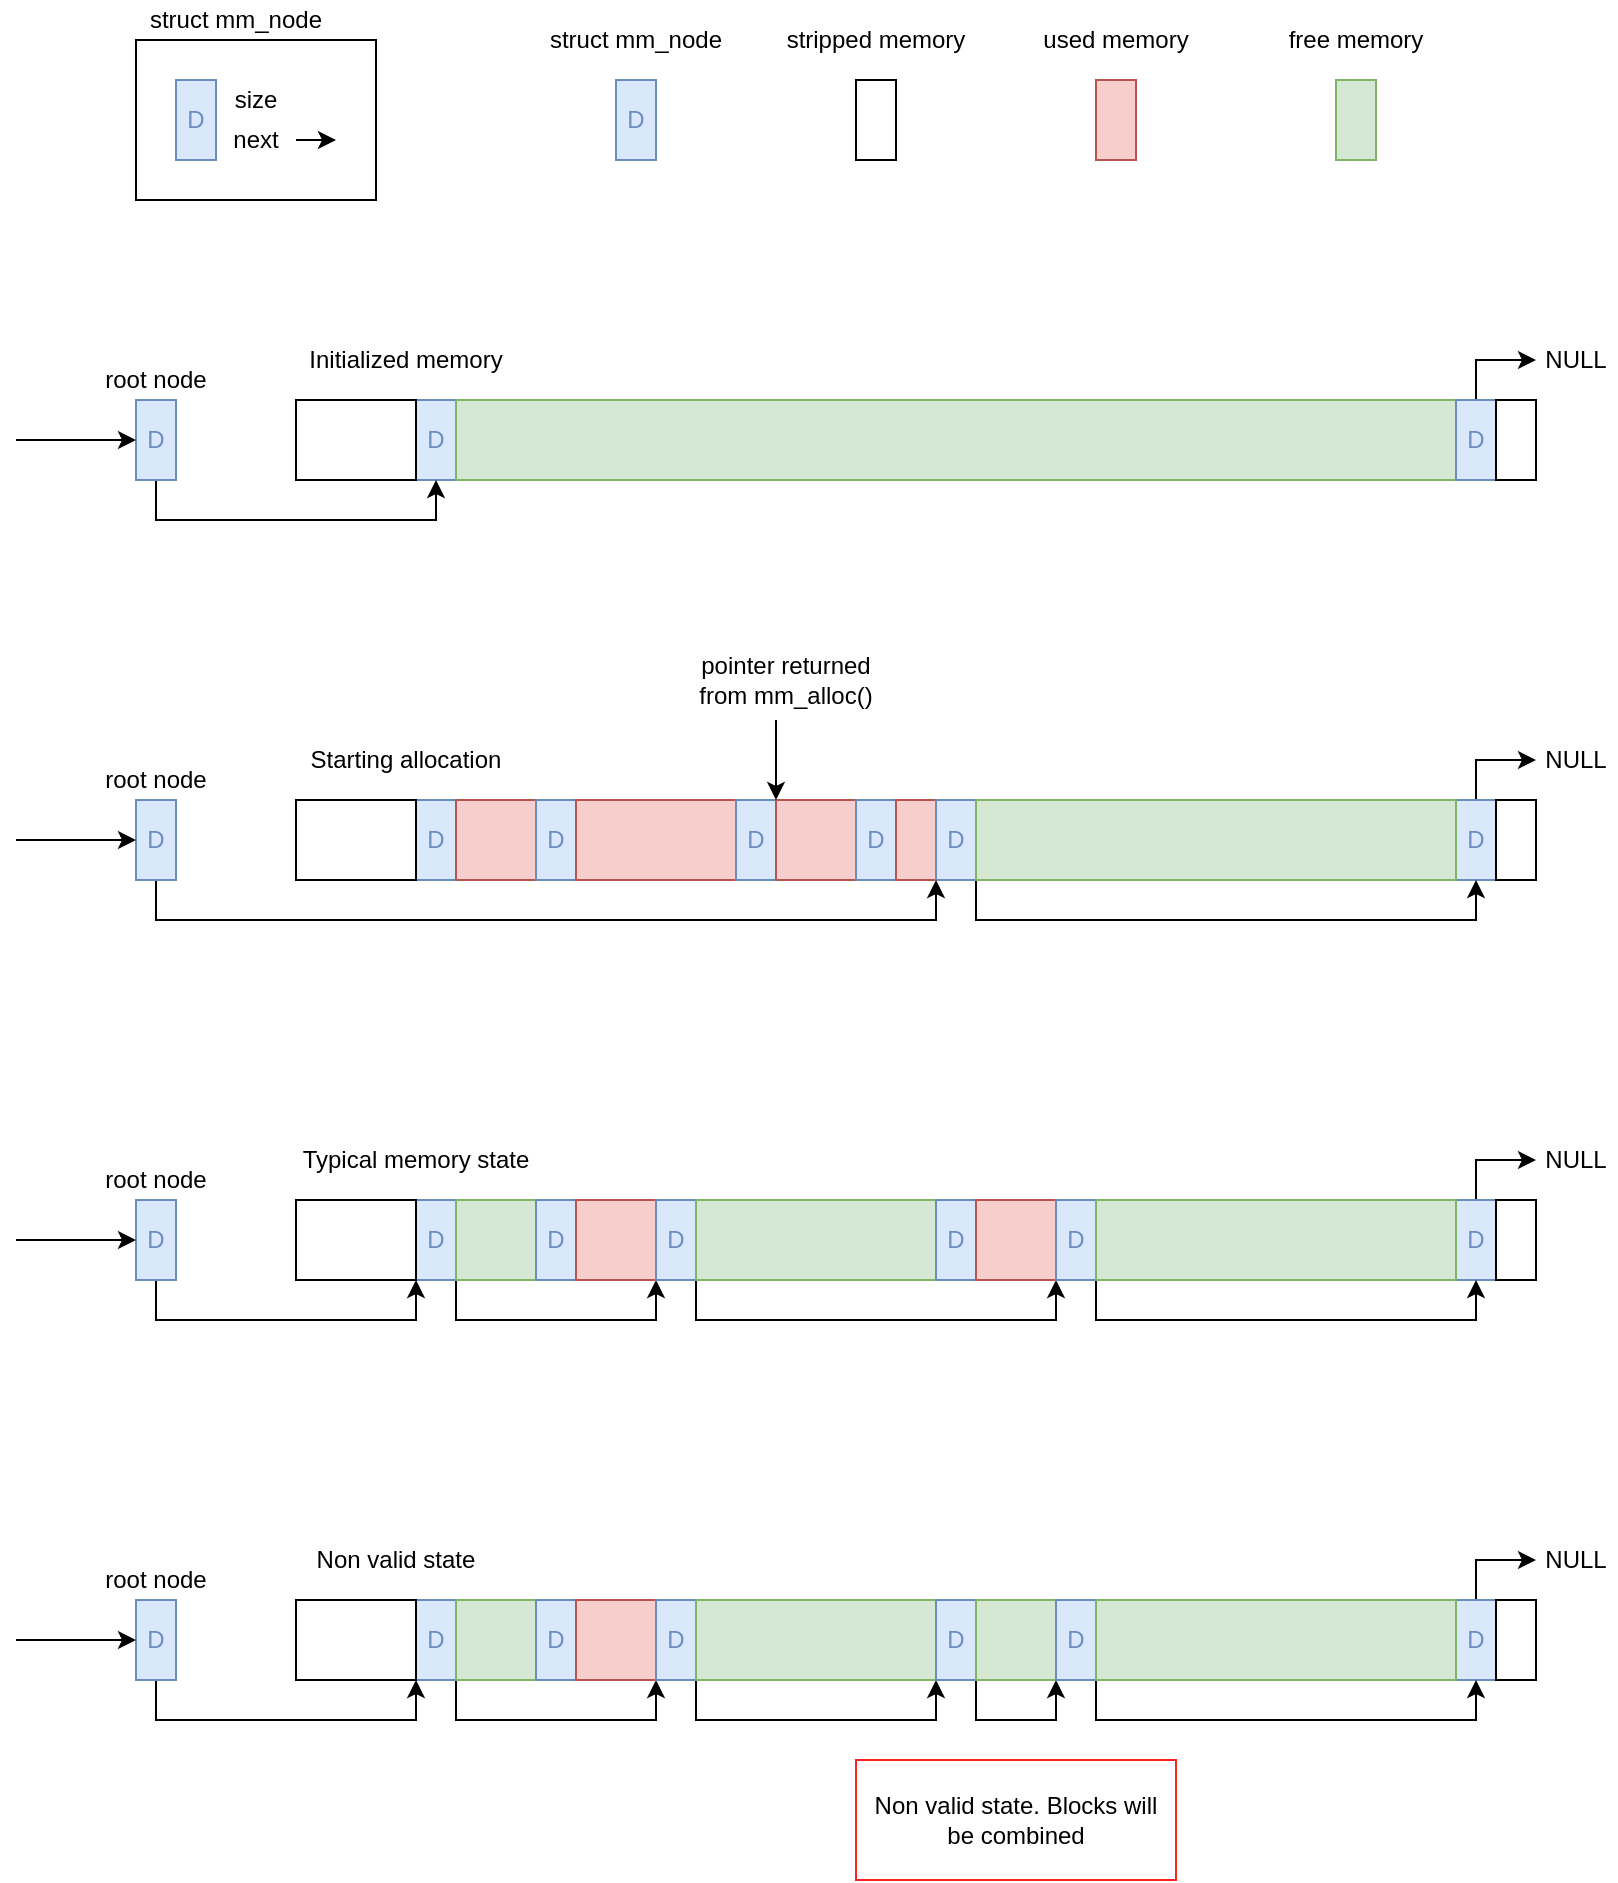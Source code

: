 <mxfile version="13.3.9" type="device"><diagram id="bV3waJj7mvQv1cvHrtUc" name="Page-1"><mxGraphModel dx="2031" dy="1186" grid="1" gridSize="10" guides="1" tooltips="1" connect="1" arrows="1" fold="1" page="1" pageScale="1" pageWidth="827" pageHeight="1169" math="0" shadow="0"><root><mxCell id="0"/><mxCell id="1" parent="0"/><mxCell id="_yrPzKpiX9u9x3BN1Y-v-13" value="" style="rounded=0;whiteSpace=wrap;html=1;strokeColor=#000000;" vertex="1" parent="1"><mxGeometry x="80" y="100" width="120" height="80" as="geometry"/></mxCell><mxCell id="_yrPzKpiX9u9x3BN1Y-v-1" value="&lt;font&gt;D&lt;/font&gt;" style="rounded=0;whiteSpace=wrap;html=1;fillColor=#dae8fc;strokeColor=#6C8EBF;fontColor=#6C8EBF;" vertex="1" parent="1"><mxGeometry x="220" y="280" width="20" height="40" as="geometry"/></mxCell><mxCell id="_yrPzKpiX9u9x3BN1Y-v-2" value="" style="rounded=0;whiteSpace=wrap;html=1;" vertex="1" parent="1"><mxGeometry x="160" y="280" width="60" height="40" as="geometry"/></mxCell><mxCell id="_yrPzKpiX9u9x3BN1Y-v-3" value="" style="rounded=0;whiteSpace=wrap;html=1;strokeColor=#82b366;fillColor=#d5e8d4;" vertex="1" parent="1"><mxGeometry x="240" y="280" width="500" height="40" as="geometry"/></mxCell><mxCell id="_yrPzKpiX9u9x3BN1Y-v-8" style="edgeStyle=orthogonalEdgeStyle;rounded=0;orthogonalLoop=1;jettySize=auto;html=1;exitX=0.5;exitY=0;exitDx=0;exitDy=0;entryX=0;entryY=0.5;entryDx=0;entryDy=0;" edge="1" parent="1" source="_yrPzKpiX9u9x3BN1Y-v-4" target="_yrPzKpiX9u9x3BN1Y-v-6"><mxGeometry relative="1" as="geometry"><Array as="points"><mxPoint x="750" y="260"/></Array></mxGeometry></mxCell><mxCell id="_yrPzKpiX9u9x3BN1Y-v-4" value="&lt;font&gt;D&lt;/font&gt;" style="rounded=0;whiteSpace=wrap;html=1;fillColor=#dae8fc;strokeColor=#6C8EBF;fontColor=#6C8EBF;" vertex="1" parent="1"><mxGeometry x="740" y="280" width="20" height="40" as="geometry"/></mxCell><mxCell id="_yrPzKpiX9u9x3BN1Y-v-5" value="" style="rounded=0;whiteSpace=wrap;html=1;" vertex="1" parent="1"><mxGeometry x="760" y="280" width="20" height="40" as="geometry"/></mxCell><mxCell id="_yrPzKpiX9u9x3BN1Y-v-6" value="NULL" style="text;html=1;strokeColor=none;fillColor=none;align=center;verticalAlign=middle;whiteSpace=wrap;rounded=0;" vertex="1" parent="1"><mxGeometry x="780" y="250" width="40" height="20" as="geometry"/></mxCell><mxCell id="_yrPzKpiX9u9x3BN1Y-v-9" value="&lt;font&gt;D&lt;/font&gt;" style="rounded=0;whiteSpace=wrap;html=1;fillColor=#dae8fc;strokeColor=#6C8EBF;fontColor=#6C8EBF;" vertex="1" parent="1"><mxGeometry x="100" y="120" width="20" height="40" as="geometry"/></mxCell><mxCell id="_yrPzKpiX9u9x3BN1Y-v-10" value="size" style="text;html=1;strokeColor=none;fillColor=none;align=center;verticalAlign=middle;whiteSpace=wrap;rounded=0;" vertex="1" parent="1"><mxGeometry x="120" y="120" width="40" height="20" as="geometry"/></mxCell><mxCell id="_yrPzKpiX9u9x3BN1Y-v-12" style="edgeStyle=orthogonalEdgeStyle;rounded=0;orthogonalLoop=1;jettySize=auto;html=1;exitX=1;exitY=0.5;exitDx=0;exitDy=0;" edge="1" parent="1" source="_yrPzKpiX9u9x3BN1Y-v-11"><mxGeometry relative="1" as="geometry"><mxPoint x="180" y="150.069" as="targetPoint"/></mxGeometry></mxCell><mxCell id="_yrPzKpiX9u9x3BN1Y-v-11" value="next" style="text;html=1;strokeColor=none;fillColor=none;align=center;verticalAlign=middle;whiteSpace=wrap;rounded=0;" vertex="1" parent="1"><mxGeometry x="120" y="140" width="40" height="20" as="geometry"/></mxCell><mxCell id="_yrPzKpiX9u9x3BN1Y-v-14" value="struct mm_node" style="text;html=1;strokeColor=none;fillColor=none;align=center;verticalAlign=middle;whiteSpace=wrap;rounded=0;" vertex="1" parent="1"><mxGeometry x="80" y="80" width="100" height="20" as="geometry"/></mxCell><mxCell id="_yrPzKpiX9u9x3BN1Y-v-16" value="&lt;font&gt;D&lt;/font&gt;" style="rounded=0;whiteSpace=wrap;html=1;fillColor=#dae8fc;strokeColor=#6C8EBF;fontColor=#6C8EBF;" vertex="1" parent="1"><mxGeometry x="320" y="120" width="20" height="40" as="geometry"/></mxCell><mxCell id="_yrPzKpiX9u9x3BN1Y-v-17" value="" style="rounded=0;whiteSpace=wrap;html=1;fillColor=#f8cecc;strokeColor=#b85450;" vertex="1" parent="1"><mxGeometry x="560" y="120" width="20" height="40" as="geometry"/></mxCell><mxCell id="_yrPzKpiX9u9x3BN1Y-v-18" value="" style="rounded=0;whiteSpace=wrap;html=1;" vertex="1" parent="1"><mxGeometry x="440" y="120" width="20" height="40" as="geometry"/></mxCell><mxCell id="_yrPzKpiX9u9x3BN1Y-v-19" value="" style="rounded=0;whiteSpace=wrap;html=1;fillColor=#d5e8d4;strokeColor=#82b366;" vertex="1" parent="1"><mxGeometry x="680" y="120" width="20" height="40" as="geometry"/></mxCell><mxCell id="_yrPzKpiX9u9x3BN1Y-v-20" value="struct mm_node" style="text;html=1;strokeColor=none;fillColor=none;align=center;verticalAlign=middle;whiteSpace=wrap;rounded=0;" vertex="1" parent="1"><mxGeometry x="280" y="90" width="100" height="20" as="geometry"/></mxCell><mxCell id="_yrPzKpiX9u9x3BN1Y-v-21" value="stripped memory" style="text;html=1;strokeColor=none;fillColor=none;align=center;verticalAlign=middle;whiteSpace=wrap;rounded=0;" vertex="1" parent="1"><mxGeometry x="400" y="90" width="100" height="20" as="geometry"/></mxCell><mxCell id="_yrPzKpiX9u9x3BN1Y-v-24" value="used memory" style="text;html=1;strokeColor=none;fillColor=none;align=center;verticalAlign=middle;whiteSpace=wrap;rounded=0;" vertex="1" parent="1"><mxGeometry x="520" y="90" width="100" height="20" as="geometry"/></mxCell><mxCell id="_yrPzKpiX9u9x3BN1Y-v-25" value="free memory" style="text;html=1;strokeColor=none;fillColor=none;align=center;verticalAlign=middle;whiteSpace=wrap;rounded=0;" vertex="1" parent="1"><mxGeometry x="640" y="90" width="100" height="20" as="geometry"/></mxCell><mxCell id="_yrPzKpiX9u9x3BN1Y-v-28" value="Initialized memory" style="text;html=1;strokeColor=none;fillColor=none;align=center;verticalAlign=middle;whiteSpace=wrap;rounded=0;" vertex="1" parent="1"><mxGeometry x="160" y="250" width="110" height="20" as="geometry"/></mxCell><mxCell id="_yrPzKpiX9u9x3BN1Y-v-31" value="&lt;font&gt;D&lt;/font&gt;" style="rounded=0;whiteSpace=wrap;html=1;fillColor=#dae8fc;strokeColor=#6C8EBF;fontColor=#6C8EBF;" vertex="1" parent="1"><mxGeometry x="220" y="480" width="20" height="40" as="geometry"/></mxCell><mxCell id="_yrPzKpiX9u9x3BN1Y-v-32" value="" style="rounded=0;whiteSpace=wrap;html=1;" vertex="1" parent="1"><mxGeometry x="160" y="480" width="60" height="40" as="geometry"/></mxCell><mxCell id="_yrPzKpiX9u9x3BN1Y-v-33" value="" style="rounded=0;whiteSpace=wrap;html=1;strokeColor=#b85450;fillColor=#f8cecc;" vertex="1" parent="1"><mxGeometry x="240" y="480" width="40" height="40" as="geometry"/></mxCell><mxCell id="_yrPzKpiX9u9x3BN1Y-v-34" style="edgeStyle=orthogonalEdgeStyle;rounded=0;orthogonalLoop=1;jettySize=auto;html=1;exitX=0.5;exitY=0;exitDx=0;exitDy=0;entryX=0;entryY=0.5;entryDx=0;entryDy=0;" edge="1" parent="1" source="_yrPzKpiX9u9x3BN1Y-v-35" target="_yrPzKpiX9u9x3BN1Y-v-37"><mxGeometry relative="1" as="geometry"><Array as="points"><mxPoint x="750" y="460"/></Array></mxGeometry></mxCell><mxCell id="_yrPzKpiX9u9x3BN1Y-v-35" value="&lt;font&gt;D&lt;/font&gt;" style="rounded=0;whiteSpace=wrap;html=1;fillColor=#dae8fc;strokeColor=#6C8EBF;fontColor=#6C8EBF;" vertex="1" parent="1"><mxGeometry x="740" y="480" width="20" height="40" as="geometry"/></mxCell><mxCell id="_yrPzKpiX9u9x3BN1Y-v-36" value="" style="rounded=0;whiteSpace=wrap;html=1;" vertex="1" parent="1"><mxGeometry x="760" y="480" width="20" height="40" as="geometry"/></mxCell><mxCell id="_yrPzKpiX9u9x3BN1Y-v-37" value="NULL" style="text;html=1;strokeColor=none;fillColor=none;align=center;verticalAlign=middle;whiteSpace=wrap;rounded=0;" vertex="1" parent="1"><mxGeometry x="780" y="450" width="40" height="20" as="geometry"/></mxCell><mxCell id="_yrPzKpiX9u9x3BN1Y-v-38" value="Starting allocation" style="text;html=1;strokeColor=none;fillColor=none;align=center;verticalAlign=middle;whiteSpace=wrap;rounded=0;" vertex="1" parent="1"><mxGeometry x="160" y="450" width="110" height="20" as="geometry"/></mxCell><mxCell id="_yrPzKpiX9u9x3BN1Y-v-89" style="edgeStyle=orthogonalEdgeStyle;rounded=0;orthogonalLoop=1;jettySize=auto;html=1;exitX=1;exitY=1;exitDx=0;exitDy=0;entryX=0;entryY=1;entryDx=0;entryDy=0;fontColor=#D6B656;" edge="1" parent="1" source="_yrPzKpiX9u9x3BN1Y-v-49" target="_yrPzKpiX9u9x3BN1Y-v-83"><mxGeometry relative="1" as="geometry"/></mxCell><mxCell id="_yrPzKpiX9u9x3BN1Y-v-49" value="&lt;font&gt;D&lt;/font&gt;" style="rounded=0;whiteSpace=wrap;html=1;fillColor=#dae8fc;strokeColor=#6C8EBF;fontColor=#6C8EBF;" vertex="1" parent="1"><mxGeometry x="220" y="680" width="20" height="40" as="geometry"/></mxCell><mxCell id="_yrPzKpiX9u9x3BN1Y-v-50" value="" style="rounded=0;whiteSpace=wrap;html=1;" vertex="1" parent="1"><mxGeometry x="160" y="680" width="60" height="40" as="geometry"/></mxCell><mxCell id="_yrPzKpiX9u9x3BN1Y-v-51" value="" style="rounded=0;whiteSpace=wrap;html=1;strokeColor=#82b366;fillColor=#d5e8d4;" vertex="1" parent="1"><mxGeometry x="240" y="680" width="40" height="40" as="geometry"/></mxCell><mxCell id="_yrPzKpiX9u9x3BN1Y-v-52" style="edgeStyle=orthogonalEdgeStyle;rounded=0;orthogonalLoop=1;jettySize=auto;html=1;exitX=0.5;exitY=0;exitDx=0;exitDy=0;entryX=0;entryY=0.5;entryDx=0;entryDy=0;" edge="1" parent="1" source="_yrPzKpiX9u9x3BN1Y-v-53" target="_yrPzKpiX9u9x3BN1Y-v-55"><mxGeometry relative="1" as="geometry"><Array as="points"><mxPoint x="750" y="660"/></Array></mxGeometry></mxCell><mxCell id="_yrPzKpiX9u9x3BN1Y-v-53" value="&lt;font&gt;D&lt;/font&gt;" style="rounded=0;whiteSpace=wrap;html=1;fillColor=#dae8fc;strokeColor=#6C8EBF;fontColor=#6C8EBF;" vertex="1" parent="1"><mxGeometry x="740" y="680" width="20" height="40" as="geometry"/></mxCell><mxCell id="_yrPzKpiX9u9x3BN1Y-v-54" value="" style="rounded=0;whiteSpace=wrap;html=1;" vertex="1" parent="1"><mxGeometry x="760" y="680" width="20" height="40" as="geometry"/></mxCell><mxCell id="_yrPzKpiX9u9x3BN1Y-v-55" value="NULL" style="text;html=1;strokeColor=none;fillColor=none;align=center;verticalAlign=middle;whiteSpace=wrap;rounded=0;" vertex="1" parent="1"><mxGeometry x="780" y="650" width="40" height="20" as="geometry"/></mxCell><mxCell id="_yrPzKpiX9u9x3BN1Y-v-56" value="Typical memory state" style="text;html=1;strokeColor=none;fillColor=none;align=center;verticalAlign=middle;whiteSpace=wrap;rounded=0;" vertex="1" parent="1"><mxGeometry x="160" y="650" width="120" height="20" as="geometry"/></mxCell><mxCell id="_yrPzKpiX9u9x3BN1Y-v-59" value="&lt;font&gt;D&lt;/font&gt;" style="rounded=0;whiteSpace=wrap;html=1;fillColor=#dae8fc;strokeColor=#6C8EBF;fontColor=#6C8EBF;" vertex="1" parent="1"><mxGeometry x="280" y="480" width="20" height="40" as="geometry"/></mxCell><mxCell id="_yrPzKpiX9u9x3BN1Y-v-60" value="" style="rounded=0;whiteSpace=wrap;html=1;strokeColor=#b85450;fillColor=#f8cecc;" vertex="1" parent="1"><mxGeometry x="300" y="480" width="80" height="40" as="geometry"/></mxCell><mxCell id="_yrPzKpiX9u9x3BN1Y-v-61" value="&lt;font&gt;D&lt;/font&gt;" style="rounded=0;whiteSpace=wrap;html=1;fillColor=#dae8fc;strokeColor=#6C8EBF;fontColor=#6C8EBF;" vertex="1" parent="1"><mxGeometry x="380" y="480" width="20" height="40" as="geometry"/></mxCell><mxCell id="_yrPzKpiX9u9x3BN1Y-v-62" value="" style="rounded=0;whiteSpace=wrap;html=1;strokeColor=#b85450;fillColor=#f8cecc;" vertex="1" parent="1"><mxGeometry x="400" y="480" width="40" height="40" as="geometry"/></mxCell><mxCell id="_yrPzKpiX9u9x3BN1Y-v-63" value="&lt;font&gt;D&lt;/font&gt;" style="rounded=0;whiteSpace=wrap;html=1;fillColor=#dae8fc;strokeColor=#6C8EBF;fontColor=#6C8EBF;" vertex="1" parent="1"><mxGeometry x="440" y="480" width="20" height="40" as="geometry"/></mxCell><mxCell id="_yrPzKpiX9u9x3BN1Y-v-64" value="" style="rounded=0;whiteSpace=wrap;html=1;strokeColor=#b85450;fillColor=#f8cecc;" vertex="1" parent="1"><mxGeometry x="460" y="480" width="20" height="40" as="geometry"/></mxCell><mxCell id="_yrPzKpiX9u9x3BN1Y-v-80" style="edgeStyle=orthogonalEdgeStyle;rounded=0;orthogonalLoop=1;jettySize=auto;html=1;exitX=1;exitY=1;exitDx=0;exitDy=0;entryX=0.5;entryY=1;entryDx=0;entryDy=0;fontColor=#D6B656;" edge="1" parent="1" source="_yrPzKpiX9u9x3BN1Y-v-65" target="_yrPzKpiX9u9x3BN1Y-v-35"><mxGeometry relative="1" as="geometry"/></mxCell><mxCell id="_yrPzKpiX9u9x3BN1Y-v-65" value="&lt;font&gt;D&lt;/font&gt;" style="rounded=0;whiteSpace=wrap;html=1;fillColor=#dae8fc;strokeColor=#6C8EBF;fontColor=#6C8EBF;" vertex="1" parent="1"><mxGeometry x="480" y="480" width="20" height="40" as="geometry"/></mxCell><mxCell id="_yrPzKpiX9u9x3BN1Y-v-66" value="" style="rounded=0;whiteSpace=wrap;html=1;strokeColor=#82b366;fillColor=#d5e8d4;" vertex="1" parent="1"><mxGeometry x="500" y="480" width="240" height="40" as="geometry"/></mxCell><mxCell id="_yrPzKpiX9u9x3BN1Y-v-70" style="edgeStyle=orthogonalEdgeStyle;rounded=0;orthogonalLoop=1;jettySize=auto;html=1;exitX=0.5;exitY=1;exitDx=0;exitDy=0;entryX=0.5;entryY=1;entryDx=0;entryDy=0;fontColor=#D6B656;" edge="1" parent="1" source="_yrPzKpiX9u9x3BN1Y-v-68" target="_yrPzKpiX9u9x3BN1Y-v-1"><mxGeometry relative="1" as="geometry"/></mxCell><mxCell id="_yrPzKpiX9u9x3BN1Y-v-68" value="&lt;font&gt;D&lt;/font&gt;" style="rounded=0;whiteSpace=wrap;html=1;fillColor=#dae8fc;strokeColor=#6C8EBF;fontColor=#6C8EBF;" vertex="1" parent="1"><mxGeometry x="80" y="280" width="20" height="40" as="geometry"/></mxCell><mxCell id="_yrPzKpiX9u9x3BN1Y-v-69" value="" style="endArrow=classic;html=1;fontColor=#D6B656;entryX=0;entryY=0.5;entryDx=0;entryDy=0;" edge="1" parent="1" target="_yrPzKpiX9u9x3BN1Y-v-68"><mxGeometry width="50" height="50" relative="1" as="geometry"><mxPoint x="20" y="300" as="sourcePoint"/><mxPoint x="320" y="410" as="targetPoint"/></mxGeometry></mxCell><mxCell id="_yrPzKpiX9u9x3BN1Y-v-71" value="root node" style="text;html=1;strokeColor=none;fillColor=none;align=center;verticalAlign=middle;whiteSpace=wrap;rounded=0;" vertex="1" parent="1"><mxGeometry x="35" y="260" width="110" height="20" as="geometry"/></mxCell><mxCell id="_yrPzKpiX9u9x3BN1Y-v-78" style="edgeStyle=orthogonalEdgeStyle;rounded=0;orthogonalLoop=1;jettySize=auto;html=1;exitX=0.5;exitY=1;exitDx=0;exitDy=0;fontColor=#D6B656;" edge="1" parent="1" source="_yrPzKpiX9u9x3BN1Y-v-72"><mxGeometry relative="1" as="geometry"><mxPoint x="480" y="520" as="targetPoint"/><Array as="points"><mxPoint x="90" y="540"/><mxPoint x="480" y="540"/><mxPoint x="480" y="520"/></Array></mxGeometry></mxCell><mxCell id="_yrPzKpiX9u9x3BN1Y-v-72" value="&lt;font&gt;D&lt;/font&gt;" style="rounded=0;whiteSpace=wrap;html=1;fillColor=#dae8fc;strokeColor=#6C8EBF;fontColor=#6C8EBF;" vertex="1" parent="1"><mxGeometry x="80" y="480" width="20" height="40" as="geometry"/></mxCell><mxCell id="_yrPzKpiX9u9x3BN1Y-v-73" value="" style="endArrow=classic;html=1;fontColor=#D6B656;entryX=0;entryY=0.5;entryDx=0;entryDy=0;" edge="1" parent="1" target="_yrPzKpiX9u9x3BN1Y-v-72"><mxGeometry width="50" height="50" relative="1" as="geometry"><mxPoint x="20" y="500" as="sourcePoint"/><mxPoint x="320" y="610" as="targetPoint"/></mxGeometry></mxCell><mxCell id="_yrPzKpiX9u9x3BN1Y-v-79" style="edgeStyle=orthogonalEdgeStyle;rounded=0;orthogonalLoop=1;jettySize=auto;html=1;exitX=0.5;exitY=1;exitDx=0;exitDy=0;entryX=0;entryY=1;entryDx=0;entryDy=0;fontColor=#D6B656;" edge="1" parent="1" source="_yrPzKpiX9u9x3BN1Y-v-74" target="_yrPzKpiX9u9x3BN1Y-v-49"><mxGeometry relative="1" as="geometry"/></mxCell><mxCell id="_yrPzKpiX9u9x3BN1Y-v-74" value="&lt;font&gt;D&lt;/font&gt;" style="rounded=0;whiteSpace=wrap;html=1;fillColor=#dae8fc;strokeColor=#6C8EBF;fontColor=#6C8EBF;" vertex="1" parent="1"><mxGeometry x="80" y="680" width="20" height="40" as="geometry"/></mxCell><mxCell id="_yrPzKpiX9u9x3BN1Y-v-75" value="" style="endArrow=classic;html=1;fontColor=#D6B656;entryX=0;entryY=0.5;entryDx=0;entryDy=0;" edge="1" parent="1" target="_yrPzKpiX9u9x3BN1Y-v-74"><mxGeometry width="50" height="50" relative="1" as="geometry"><mxPoint x="20" y="700" as="sourcePoint"/><mxPoint x="320" y="810" as="targetPoint"/></mxGeometry></mxCell><mxCell id="_yrPzKpiX9u9x3BN1Y-v-76" value="root node" style="text;html=1;strokeColor=none;fillColor=none;align=center;verticalAlign=middle;whiteSpace=wrap;rounded=0;" vertex="1" parent="1"><mxGeometry x="35" y="460" width="110" height="20" as="geometry"/></mxCell><mxCell id="_yrPzKpiX9u9x3BN1Y-v-77" value="root node" style="text;html=1;strokeColor=none;fillColor=none;align=center;verticalAlign=middle;whiteSpace=wrap;rounded=0;" vertex="1" parent="1"><mxGeometry x="35" y="660" width="110" height="20" as="geometry"/></mxCell><mxCell id="_yrPzKpiX9u9x3BN1Y-v-81" value="&lt;font&gt;D&lt;/font&gt;" style="rounded=0;whiteSpace=wrap;html=1;fillColor=#dae8fc;strokeColor=#6C8EBF;fontColor=#6C8EBF;" vertex="1" parent="1"><mxGeometry x="280" y="680" width="20" height="40" as="geometry"/></mxCell><mxCell id="_yrPzKpiX9u9x3BN1Y-v-82" value="" style="rounded=0;whiteSpace=wrap;html=1;strokeColor=#b85450;fillColor=#f8cecc;" vertex="1" parent="1"><mxGeometry x="300" y="680" width="40" height="40" as="geometry"/></mxCell><mxCell id="_yrPzKpiX9u9x3BN1Y-v-83" value="&lt;font&gt;D&lt;/font&gt;" style="rounded=0;whiteSpace=wrap;html=1;fillColor=#dae8fc;strokeColor=#6C8EBF;fontColor=#6C8EBF;" vertex="1" parent="1"><mxGeometry x="340" y="680" width="20" height="40" as="geometry"/></mxCell><mxCell id="_yrPzKpiX9u9x3BN1Y-v-90" style="edgeStyle=orthogonalEdgeStyle;rounded=0;orthogonalLoop=1;jettySize=auto;html=1;exitX=0;exitY=1;exitDx=0;exitDy=0;entryX=0;entryY=1;entryDx=0;entryDy=0;fontColor=#D6B656;" edge="1" parent="1" source="_yrPzKpiX9u9x3BN1Y-v-84" target="_yrPzKpiX9u9x3BN1Y-v-87"><mxGeometry relative="1" as="geometry"/></mxCell><mxCell id="_yrPzKpiX9u9x3BN1Y-v-84" value="" style="rounded=0;whiteSpace=wrap;html=1;strokeColor=#82b366;fillColor=#d5e8d4;" vertex="1" parent="1"><mxGeometry x="360" y="680" width="120" height="40" as="geometry"/></mxCell><mxCell id="_yrPzKpiX9u9x3BN1Y-v-85" value="&lt;font&gt;D&lt;/font&gt;" style="rounded=0;whiteSpace=wrap;html=1;fillColor=#dae8fc;strokeColor=#6C8EBF;fontColor=#6C8EBF;" vertex="1" parent="1"><mxGeometry x="480" y="680" width="20" height="40" as="geometry"/></mxCell><mxCell id="_yrPzKpiX9u9x3BN1Y-v-86" value="" style="rounded=0;whiteSpace=wrap;html=1;strokeColor=#b85450;fillColor=#f8cecc;" vertex="1" parent="1"><mxGeometry x="500" y="680" width="40" height="40" as="geometry"/></mxCell><mxCell id="_yrPzKpiX9u9x3BN1Y-v-87" value="&lt;font&gt;D&lt;/font&gt;" style="rounded=0;whiteSpace=wrap;html=1;fillColor=#dae8fc;strokeColor=#6C8EBF;fontColor=#6C8EBF;" vertex="1" parent="1"><mxGeometry x="540" y="680" width="20" height="40" as="geometry"/></mxCell><mxCell id="_yrPzKpiX9u9x3BN1Y-v-91" style="edgeStyle=orthogonalEdgeStyle;rounded=0;orthogonalLoop=1;jettySize=auto;html=1;exitX=0;exitY=1;exitDx=0;exitDy=0;fontColor=#D6B656;entryX=0.5;entryY=1;entryDx=0;entryDy=0;" edge="1" parent="1" source="_yrPzKpiX9u9x3BN1Y-v-88" target="_yrPzKpiX9u9x3BN1Y-v-53"><mxGeometry relative="1" as="geometry"><mxPoint x="750" y="730" as="targetPoint"/><Array as="points"><mxPoint x="560" y="740"/><mxPoint x="750" y="740"/></Array></mxGeometry></mxCell><mxCell id="_yrPzKpiX9u9x3BN1Y-v-88" value="" style="rounded=0;whiteSpace=wrap;html=1;strokeColor=#82b366;fillColor=#d5e8d4;" vertex="1" parent="1"><mxGeometry x="560" y="680" width="180" height="40" as="geometry"/></mxCell><mxCell id="_yrPzKpiX9u9x3BN1Y-v-92" style="edgeStyle=orthogonalEdgeStyle;rounded=0;orthogonalLoop=1;jettySize=auto;html=1;exitX=1;exitY=1;exitDx=0;exitDy=0;entryX=0;entryY=1;entryDx=0;entryDy=0;fontColor=#D6B656;" edge="1" parent="1" source="_yrPzKpiX9u9x3BN1Y-v-93" target="_yrPzKpiX9u9x3BN1Y-v-107"><mxGeometry relative="1" as="geometry"/></mxCell><mxCell id="_yrPzKpiX9u9x3BN1Y-v-93" value="&lt;font&gt;D&lt;/font&gt;" style="rounded=0;whiteSpace=wrap;html=1;fillColor=#dae8fc;strokeColor=#6C8EBF;fontColor=#6C8EBF;" vertex="1" parent="1"><mxGeometry x="220" y="880" width="20" height="40" as="geometry"/></mxCell><mxCell id="_yrPzKpiX9u9x3BN1Y-v-94" value="" style="rounded=0;whiteSpace=wrap;html=1;" vertex="1" parent="1"><mxGeometry x="160" y="880" width="60" height="40" as="geometry"/></mxCell><mxCell id="_yrPzKpiX9u9x3BN1Y-v-95" value="" style="rounded=0;whiteSpace=wrap;html=1;strokeColor=#82b366;fillColor=#d5e8d4;" vertex="1" parent="1"><mxGeometry x="240" y="880" width="40" height="40" as="geometry"/></mxCell><mxCell id="_yrPzKpiX9u9x3BN1Y-v-96" style="edgeStyle=orthogonalEdgeStyle;rounded=0;orthogonalLoop=1;jettySize=auto;html=1;exitX=0.5;exitY=0;exitDx=0;exitDy=0;entryX=0;entryY=0.5;entryDx=0;entryDy=0;" edge="1" parent="1" source="_yrPzKpiX9u9x3BN1Y-v-97" target="_yrPzKpiX9u9x3BN1Y-v-99"><mxGeometry relative="1" as="geometry"><Array as="points"><mxPoint x="750" y="860"/></Array></mxGeometry></mxCell><mxCell id="_yrPzKpiX9u9x3BN1Y-v-97" value="&lt;font&gt;D&lt;/font&gt;" style="rounded=0;whiteSpace=wrap;html=1;fillColor=#dae8fc;strokeColor=#6C8EBF;fontColor=#6C8EBF;" vertex="1" parent="1"><mxGeometry x="740" y="880" width="20" height="40" as="geometry"/></mxCell><mxCell id="_yrPzKpiX9u9x3BN1Y-v-98" value="" style="rounded=0;whiteSpace=wrap;html=1;" vertex="1" parent="1"><mxGeometry x="760" y="880" width="20" height="40" as="geometry"/></mxCell><mxCell id="_yrPzKpiX9u9x3BN1Y-v-99" value="NULL" style="text;html=1;strokeColor=none;fillColor=none;align=center;verticalAlign=middle;whiteSpace=wrap;rounded=0;" vertex="1" parent="1"><mxGeometry x="780" y="850" width="40" height="20" as="geometry"/></mxCell><mxCell id="_yrPzKpiX9u9x3BN1Y-v-100" value="Non valid state " style="text;html=1;strokeColor=none;fillColor=none;align=center;verticalAlign=middle;whiteSpace=wrap;rounded=0;" vertex="1" parent="1"><mxGeometry x="150" y="850" width="120" height="20" as="geometry"/></mxCell><mxCell id="_yrPzKpiX9u9x3BN1Y-v-101" style="edgeStyle=orthogonalEdgeStyle;rounded=0;orthogonalLoop=1;jettySize=auto;html=1;exitX=0.5;exitY=1;exitDx=0;exitDy=0;entryX=0;entryY=1;entryDx=0;entryDy=0;fontColor=#D6B656;" edge="1" parent="1" source="_yrPzKpiX9u9x3BN1Y-v-102" target="_yrPzKpiX9u9x3BN1Y-v-93"><mxGeometry relative="1" as="geometry"/></mxCell><mxCell id="_yrPzKpiX9u9x3BN1Y-v-102" value="&lt;font&gt;D&lt;/font&gt;" style="rounded=0;whiteSpace=wrap;html=1;fillColor=#dae8fc;strokeColor=#6C8EBF;fontColor=#6C8EBF;" vertex="1" parent="1"><mxGeometry x="80" y="880" width="20" height="40" as="geometry"/></mxCell><mxCell id="_yrPzKpiX9u9x3BN1Y-v-103" value="" style="endArrow=classic;html=1;fontColor=#D6B656;entryX=0;entryY=0.5;entryDx=0;entryDy=0;" edge="1" parent="1" target="_yrPzKpiX9u9x3BN1Y-v-102"><mxGeometry width="50" height="50" relative="1" as="geometry"><mxPoint x="20" y="900" as="sourcePoint"/><mxPoint x="320" y="1010" as="targetPoint"/></mxGeometry></mxCell><mxCell id="_yrPzKpiX9u9x3BN1Y-v-104" value="root node" style="text;html=1;strokeColor=none;fillColor=none;align=center;verticalAlign=middle;whiteSpace=wrap;rounded=0;" vertex="1" parent="1"><mxGeometry x="35" y="860" width="110" height="20" as="geometry"/></mxCell><mxCell id="_yrPzKpiX9u9x3BN1Y-v-105" value="&lt;font&gt;D&lt;/font&gt;" style="rounded=0;whiteSpace=wrap;html=1;fillColor=#dae8fc;strokeColor=#6C8EBF;fontColor=#6C8EBF;" vertex="1" parent="1"><mxGeometry x="280" y="880" width="20" height="40" as="geometry"/></mxCell><mxCell id="_yrPzKpiX9u9x3BN1Y-v-106" value="" style="rounded=0;whiteSpace=wrap;html=1;strokeColor=#b85450;fillColor=#f8cecc;" vertex="1" parent="1"><mxGeometry x="300" y="880" width="40" height="40" as="geometry"/></mxCell><mxCell id="_yrPzKpiX9u9x3BN1Y-v-107" value="&lt;font&gt;D&lt;/font&gt;" style="rounded=0;whiteSpace=wrap;html=1;fillColor=#dae8fc;strokeColor=#6C8EBF;fontColor=#6C8EBF;" vertex="1" parent="1"><mxGeometry x="340" y="880" width="20" height="40" as="geometry"/></mxCell><mxCell id="_yrPzKpiX9u9x3BN1Y-v-108" style="edgeStyle=orthogonalEdgeStyle;rounded=0;orthogonalLoop=1;jettySize=auto;html=1;exitX=0;exitY=1;exitDx=0;exitDy=0;entryX=0;entryY=1;entryDx=0;entryDy=0;fontColor=#D6B656;" edge="1" parent="1" source="_yrPzKpiX9u9x3BN1Y-v-109" target="_yrPzKpiX9u9x3BN1Y-v-110"><mxGeometry relative="1" as="geometry"><Array as="points"><mxPoint x="360" y="940"/><mxPoint x="480" y="940"/></Array></mxGeometry></mxCell><mxCell id="_yrPzKpiX9u9x3BN1Y-v-109" value="" style="rounded=0;whiteSpace=wrap;html=1;strokeColor=#82b366;fillColor=#d5e8d4;" vertex="1" parent="1"><mxGeometry x="360" y="880" width="120" height="40" as="geometry"/></mxCell><mxCell id="_yrPzKpiX9u9x3BN1Y-v-115" style="edgeStyle=orthogonalEdgeStyle;rounded=0;orthogonalLoop=1;jettySize=auto;html=1;exitX=1;exitY=1;exitDx=0;exitDy=0;entryX=0;entryY=1;entryDx=0;entryDy=0;fontColor=#6C8EBF;" edge="1" parent="1" source="_yrPzKpiX9u9x3BN1Y-v-110" target="_yrPzKpiX9u9x3BN1Y-v-112"><mxGeometry relative="1" as="geometry"/></mxCell><mxCell id="_yrPzKpiX9u9x3BN1Y-v-110" value="&lt;font&gt;D&lt;/font&gt;" style="rounded=0;whiteSpace=wrap;html=1;fillColor=#dae8fc;strokeColor=#6C8EBF;fontColor=#6C8EBF;" vertex="1" parent="1"><mxGeometry x="480" y="880" width="20" height="40" as="geometry"/></mxCell><mxCell id="_yrPzKpiX9u9x3BN1Y-v-111" value="" style="rounded=0;whiteSpace=wrap;html=1;strokeColor=#82b366;fillColor=#d5e8d4;" vertex="1" parent="1"><mxGeometry x="500" y="880" width="40" height="40" as="geometry"/></mxCell><mxCell id="_yrPzKpiX9u9x3BN1Y-v-112" value="&lt;font&gt;D&lt;/font&gt;" style="rounded=0;whiteSpace=wrap;html=1;fillColor=#dae8fc;strokeColor=#6C8EBF;fontColor=#6C8EBF;" vertex="1" parent="1"><mxGeometry x="540" y="880" width="20" height="40" as="geometry"/></mxCell><mxCell id="_yrPzKpiX9u9x3BN1Y-v-113" style="edgeStyle=orthogonalEdgeStyle;rounded=0;orthogonalLoop=1;jettySize=auto;html=1;exitX=0;exitY=1;exitDx=0;exitDy=0;fontColor=#D6B656;entryX=0.5;entryY=1;entryDx=0;entryDy=0;" edge="1" parent="1" source="_yrPzKpiX9u9x3BN1Y-v-114" target="_yrPzKpiX9u9x3BN1Y-v-97"><mxGeometry relative="1" as="geometry"><mxPoint x="750" y="930" as="targetPoint"/><Array as="points"><mxPoint x="560" y="940"/><mxPoint x="750" y="940"/></Array></mxGeometry></mxCell><mxCell id="_yrPzKpiX9u9x3BN1Y-v-114" value="" style="rounded=0;whiteSpace=wrap;html=1;strokeColor=#82b366;fillColor=#d5e8d4;" vertex="1" parent="1"><mxGeometry x="560" y="880" width="180" height="40" as="geometry"/></mxCell><mxCell id="_yrPzKpiX9u9x3BN1Y-v-116" value="Non valid state. Blocks will be combined " style="text;html=1;fillColor=none;align=center;verticalAlign=middle;whiteSpace=wrap;rounded=0;strokeColor=#FF2121;" vertex="1" parent="1"><mxGeometry x="440" y="960" width="160" height="60" as="geometry"/></mxCell><mxCell id="_yrPzKpiX9u9x3BN1Y-v-118" value="" style="endArrow=classic;html=1;fontColor=#D6B656;entryX=0;entryY=0;entryDx=0;entryDy=0;" edge="1" parent="1" target="_yrPzKpiX9u9x3BN1Y-v-62"><mxGeometry width="50" height="50" relative="1" as="geometry"><mxPoint x="400" y="440" as="sourcePoint"/><mxPoint x="375" y="360" as="targetPoint"/></mxGeometry></mxCell><mxCell id="_yrPzKpiX9u9x3BN1Y-v-119" value="pointer returned from mm_alloc()" style="text;html=1;strokeColor=none;fillColor=none;align=center;verticalAlign=middle;whiteSpace=wrap;rounded=0;" vertex="1" parent="1"><mxGeometry x="350" y="410" width="110" height="20" as="geometry"/></mxCell></root></mxGraphModel></diagram></mxfile>